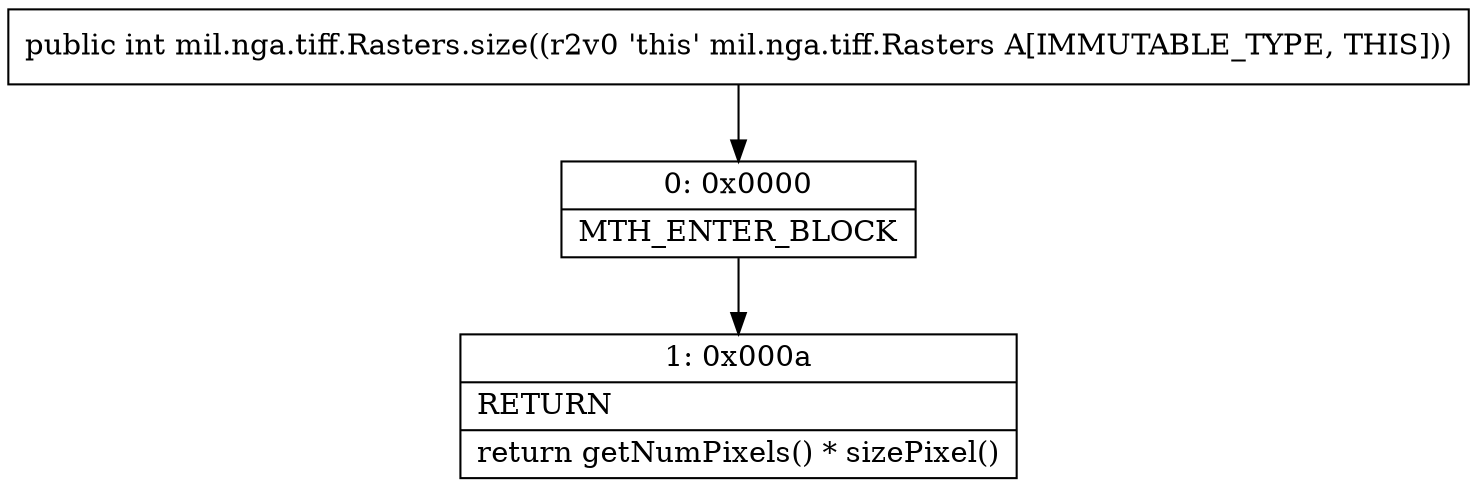 digraph "CFG formil.nga.tiff.Rasters.size()I" {
Node_0 [shape=record,label="{0\:\ 0x0000|MTH_ENTER_BLOCK\l}"];
Node_1 [shape=record,label="{1\:\ 0x000a|RETURN\l|return getNumPixels() * sizePixel()\l}"];
MethodNode[shape=record,label="{public int mil.nga.tiff.Rasters.size((r2v0 'this' mil.nga.tiff.Rasters A[IMMUTABLE_TYPE, THIS])) }"];
MethodNode -> Node_0;
Node_0 -> Node_1;
}

